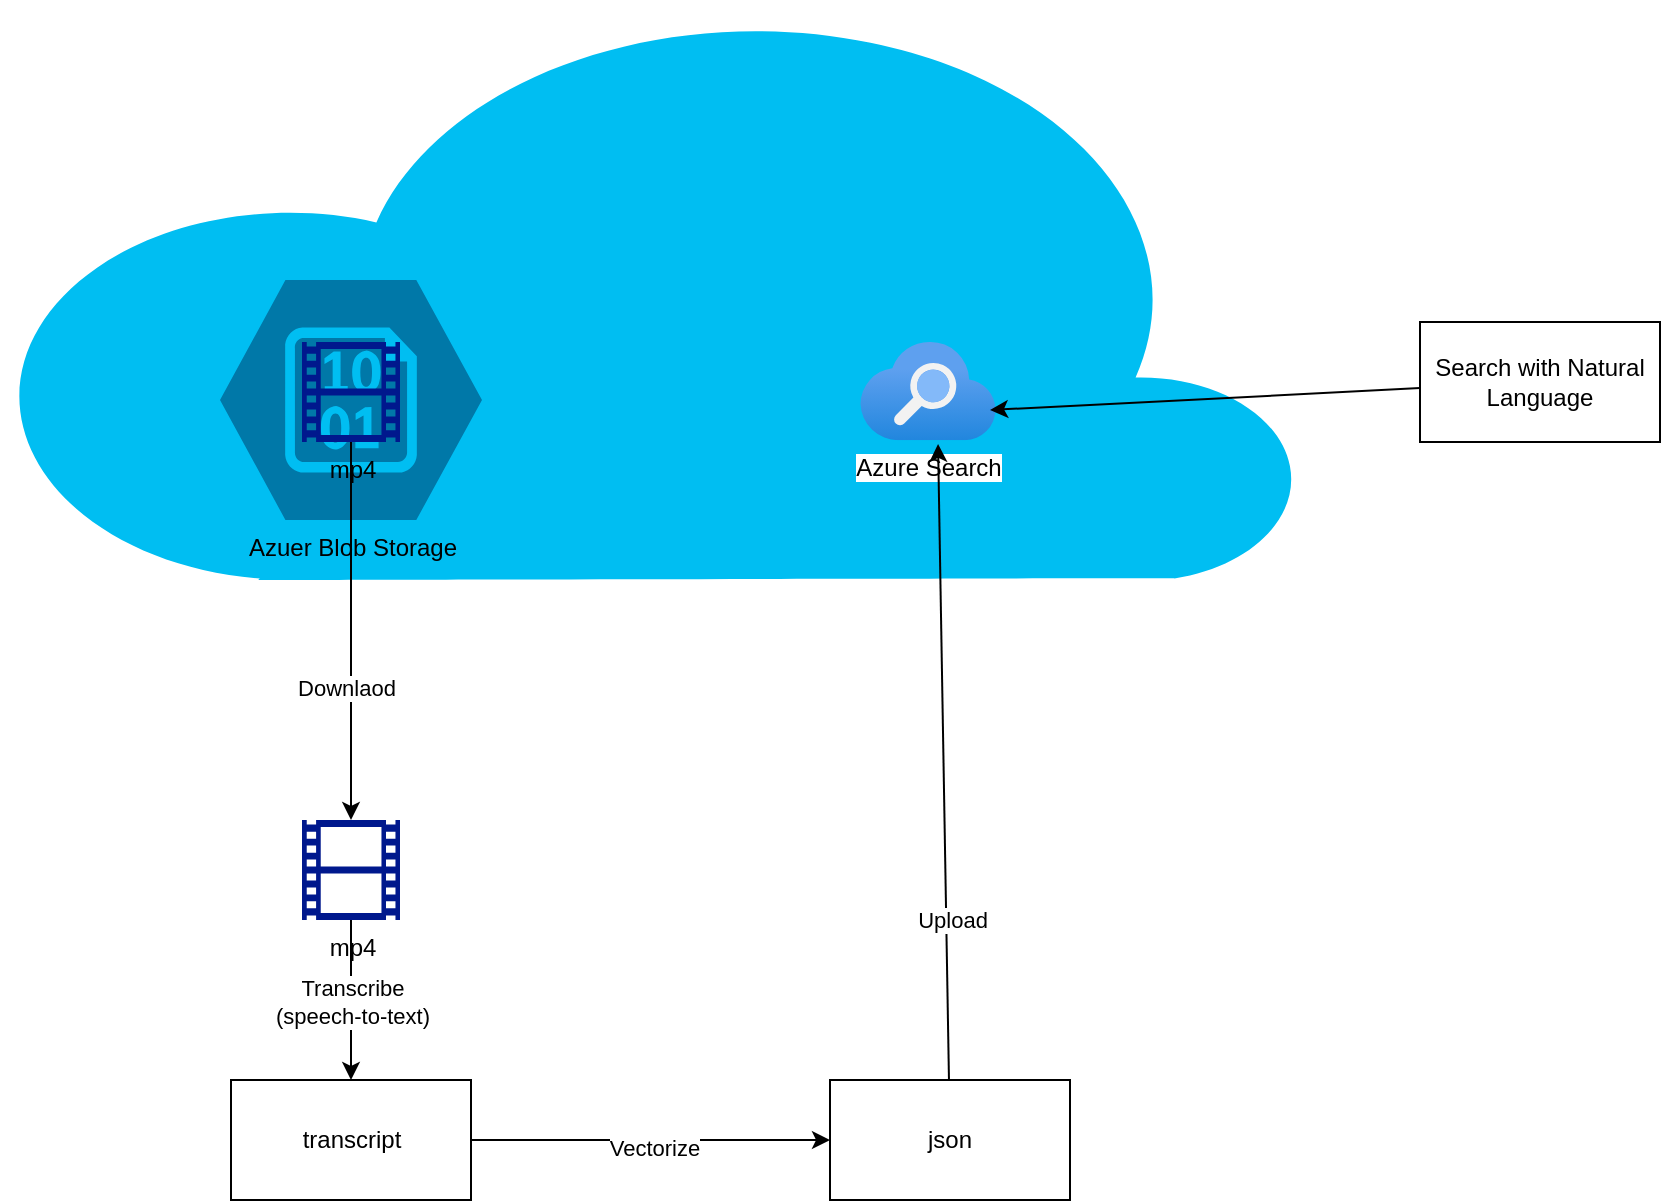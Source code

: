 <mxfile>
    <diagram id="DIn5QIB3p6ueZjem3ucJ" name="Page-1">
        <mxGraphModel dx="662" dy="779" grid="1" gridSize="10" guides="1" tooltips="1" connect="1" arrows="1" fold="1" page="1" pageScale="1" pageWidth="850" pageHeight="1100" background="#FFFFFF" math="0" shadow="0">
            <root>
                <mxCell id="0"/>
                <mxCell id="1" parent="0"/>
                <mxCell id="9" value="" style="verticalLabelPosition=bottom;html=1;verticalAlign=top;align=center;strokeColor=none;fillColor=#00BEF2;shape=mxgraph.azure.cloud;" parent="1" vertex="1">
                    <mxGeometry x="10" y="20" width="650" height="290" as="geometry"/>
                </mxCell>
                <mxCell id="19" style="edgeStyle=none;html=1;" parent="1" source="4" target="6" edge="1">
                    <mxGeometry relative="1" as="geometry"/>
                </mxCell>
                <mxCell id="27" value="Vectorize" style="edgeLabel;html=1;align=center;verticalAlign=middle;resizable=0;points=[];" parent="19" vertex="1" connectable="0">
                    <mxGeometry x="0.019" y="-4" relative="1" as="geometry">
                        <mxPoint as="offset"/>
                    </mxGeometry>
                </mxCell>
                <mxCell id="4" value="transcript" style="rounded=0;whiteSpace=wrap;html=1;" parent="1" vertex="1">
                    <mxGeometry x="125.5" y="560" width="120" height="60" as="geometry"/>
                </mxCell>
                <mxCell id="22" style="edgeStyle=none;html=1;" parent="1" source="5" target="4" edge="1">
                    <mxGeometry relative="1" as="geometry"/>
                </mxCell>
                <mxCell id="24" value="Transcribe&lt;div&gt;(speech-to-text)&lt;/div&gt;" style="edgeLabel;html=1;align=center;verticalAlign=middle;resizable=0;points=[];" parent="22" vertex="1" connectable="0">
                    <mxGeometry x="0.025" relative="1" as="geometry">
                        <mxPoint as="offset"/>
                    </mxGeometry>
                </mxCell>
                <mxCell id="5" value="mp4" style="sketch=0;aspect=fixed;pointerEvents=1;shadow=0;dashed=0;html=1;strokeColor=none;labelPosition=center;verticalLabelPosition=bottom;verticalAlign=top;align=center;fillColor=#00188D;shape=mxgraph.mscae.general.video" parent="1" vertex="1">
                    <mxGeometry x="161" y="430" width="49" height="50" as="geometry"/>
                </mxCell>
                <mxCell id="6" value="json" style="rounded=0;whiteSpace=wrap;html=1;" parent="1" vertex="1">
                    <mxGeometry x="425" y="560" width="120" height="60" as="geometry"/>
                </mxCell>
                <mxCell id="7" value="Azure Search" style="image;aspect=fixed;html=1;points=[];align=center;fontSize=12;image=img/lib/azure2/app_services/Search_Services.svg;" parent="1" vertex="1">
                    <mxGeometry x="440" y="191" width="68" height="49.12" as="geometry"/>
                </mxCell>
                <mxCell id="10" value="Azuer Blob Storage" style="verticalLabelPosition=bottom;html=1;verticalAlign=top;align=center;strokeColor=none;fillColor=#0078A8;shape=mxgraph.azure.storage_blob;" parent="1" vertex="1">
                    <mxGeometry x="120" y="160" width="131" height="120" as="geometry"/>
                </mxCell>
                <mxCell id="21" style="edgeStyle=none;html=1;" parent="1" source="3" target="5" edge="1">
                    <mxGeometry relative="1" as="geometry"/>
                </mxCell>
                <mxCell id="23" value="Downlaod" style="edgeLabel;html=1;align=center;verticalAlign=middle;resizable=0;points=[];" parent="21" vertex="1" connectable="0">
                    <mxGeometry x="0.302" y="-3" relative="1" as="geometry">
                        <mxPoint as="offset"/>
                    </mxGeometry>
                </mxCell>
                <mxCell id="3" value="mp4" style="sketch=0;aspect=fixed;pointerEvents=1;shadow=0;dashed=0;html=1;strokeColor=none;labelPosition=center;verticalLabelPosition=bottom;verticalAlign=top;align=center;fillColor=#00188D;shape=mxgraph.mscae.general.video" parent="1" vertex="1">
                    <mxGeometry x="161" y="191" width="49" height="50" as="geometry"/>
                </mxCell>
                <mxCell id="25" style="edgeStyle=none;html=1;entryX=0.574;entryY=1.038;entryDx=0;entryDy=0;entryPerimeter=0;" parent="1" source="6" target="7" edge="1">
                    <mxGeometry relative="1" as="geometry"/>
                </mxCell>
                <mxCell id="26" value="Upload" style="edgeLabel;html=1;align=center;verticalAlign=middle;resizable=0;points=[];" parent="25" vertex="1" connectable="0">
                    <mxGeometry x="-0.497" y="-3" relative="1" as="geometry">
                        <mxPoint as="offset"/>
                    </mxGeometry>
                </mxCell>
                <mxCell id="28" value="Search with Natural Language" style="rounded=0;whiteSpace=wrap;html=1;" parent="1" vertex="1">
                    <mxGeometry x="720" y="181" width="120" height="60" as="geometry"/>
                </mxCell>
                <mxCell id="29" style="edgeStyle=none;html=1;entryX=0.956;entryY=0.692;entryDx=0;entryDy=0;entryPerimeter=0;" parent="1" source="28" target="7" edge="1">
                    <mxGeometry relative="1" as="geometry"/>
                </mxCell>
            </root>
        </mxGraphModel>
    </diagram>
</mxfile>